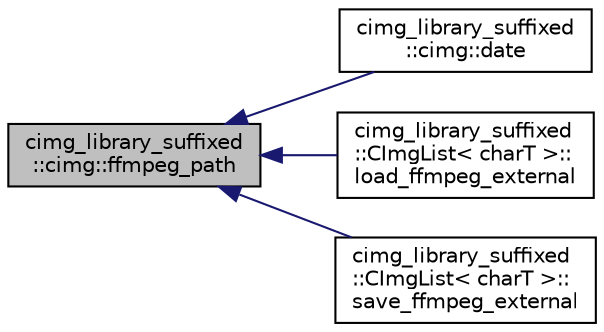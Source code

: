 digraph "cimg_library_suffixed::cimg::ffmpeg_path"
{
  edge [fontname="Helvetica",fontsize="10",labelfontname="Helvetica",labelfontsize="10"];
  node [fontname="Helvetica",fontsize="10",shape=record];
  rankdir="LR";
  Node1481 [label="cimg_library_suffixed\l::cimg::ffmpeg_path",height=0.2,width=0.4,color="black", fillcolor="grey75", style="filled", fontcolor="black"];
  Node1481 -> Node1482 [dir="back",color="midnightblue",fontsize="10",style="solid",fontname="Helvetica"];
  Node1482 [label="cimg_library_suffixed\l::cimg::date",height=0.2,width=0.4,color="black", fillcolor="white", style="filled",URL="$namespacecimg__library__suffixed_1_1cimg.html#aac739bf544269324a04504ebe92b93e9",tooltip="Get current local time (single-attribute version). "];
  Node1481 -> Node1483 [dir="back",color="midnightblue",fontsize="10",style="solid",fontname="Helvetica"];
  Node1483 [label="cimg_library_suffixed\l::CImgList\< charT \>::\lload_ffmpeg_external",height=0.2,width=0.4,color="black", fillcolor="white", style="filled",URL="$structcimg__library__suffixed_1_1_c_img_list.html#aa1c97a6c05ba746d02440eec0ad2e602",tooltip="Load an image from a video file using the external tool &#39;ffmpeg&#39;. "];
  Node1481 -> Node1484 [dir="back",color="midnightblue",fontsize="10",style="solid",fontname="Helvetica"];
  Node1484 [label="cimg_library_suffixed\l::CImgList\< charT \>::\lsave_ffmpeg_external",height=0.2,width=0.4,color="black", fillcolor="white", style="filled",URL="$structcimg__library__suffixed_1_1_c_img_list.html#af09a45345581747984f4df0607418f2c",tooltip="Save image sequence, using the external tool &#39;ffmpeg&#39;. "];
}

